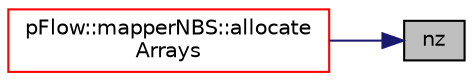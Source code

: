 digraph "nz"
{
 // LATEX_PDF_SIZE
  edge [fontname="Helvetica",fontsize="10",labelfontname="Helvetica",labelfontsize="10"];
  node [fontname="Helvetica",fontsize="10",shape=record];
  rankdir="RL";
  Node1 [label="nz",height=0.2,width=0.4,color="black", fillcolor="grey75", style="filled", fontcolor="black",tooltip=" "];
  Node1 -> Node2 [dir="back",color="midnightblue",fontsize="10",style="solid",fontname="Helvetica"];
  Node2 [label="pFlow::mapperNBS::allocate\lArrays",height=0.2,width=0.4,color="red", fillcolor="white", style="filled",URL="$classpFlow_1_1mapperNBS.html#a178bd39dbf9cf7db2a4355d9d2038a6a",tooltip=" "];
}

